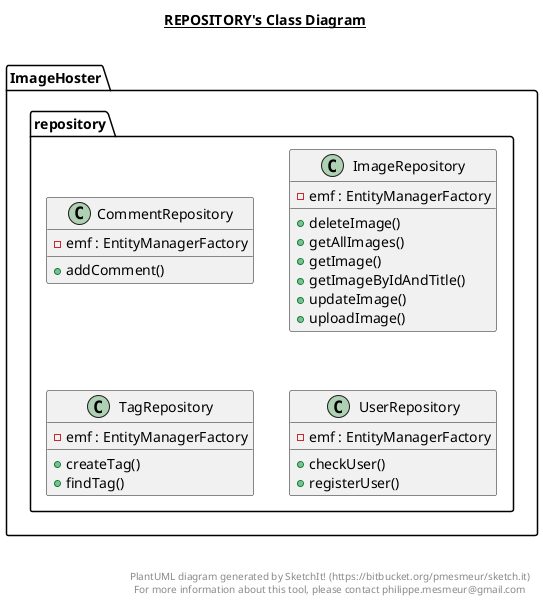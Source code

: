 @startuml

title __REPOSITORY's Class Diagram__\n

  namespace ImageHoster {
    namespace repository {
      class ImageHoster.repository.CommentRepository {
          - emf : EntityManagerFactory
          + addComment()
      }
    }
  }
  

  namespace ImageHoster {
    namespace repository {
      class ImageHoster.repository.ImageRepository {
          - emf : EntityManagerFactory
          + deleteImage()
          + getAllImages()
          + getImage()
          + getImageByIdAndTitle()
          + updateImage()
          + uploadImage()
      }
    }
  }
  

  namespace ImageHoster {
    namespace repository {
      class ImageHoster.repository.TagRepository {
          - emf : EntityManagerFactory
          + createTag()
          + findTag()
      }
    }
  }
  

  namespace ImageHoster {
    namespace repository {
      class ImageHoster.repository.UserRepository {
          - emf : EntityManagerFactory
          + checkUser()
          + registerUser()
      }
    }
  }
  



right footer


PlantUML diagram generated by SketchIt! (https://bitbucket.org/pmesmeur/sketch.it)
For more information about this tool, please contact philippe.mesmeur@gmail.com
endfooter

@enduml
